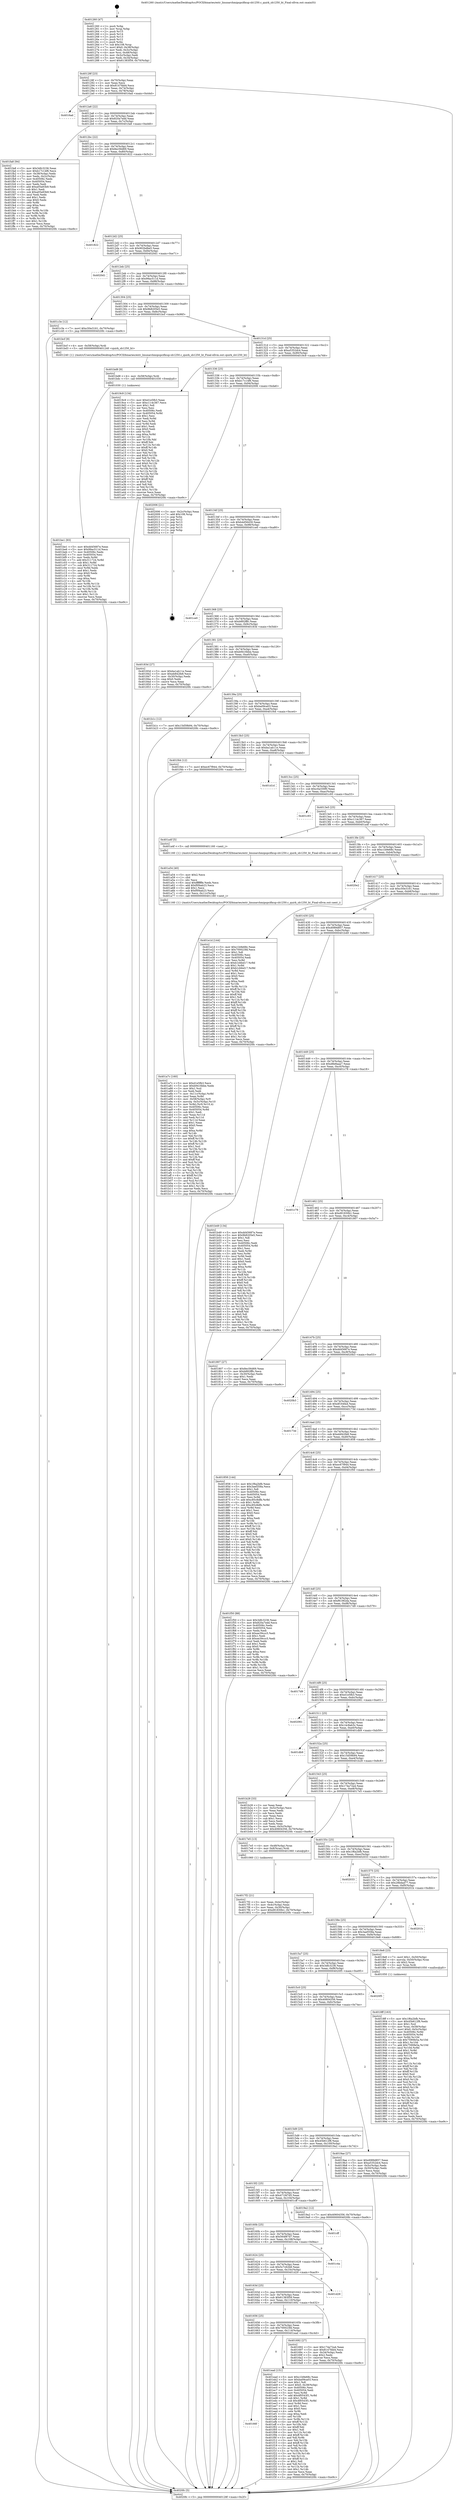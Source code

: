 digraph "0x401260" {
  label = "0x401260 (/mnt/c/Users/mathe/Desktop/tcc/POCII/binaries/extr_linuxarchmipspcifixup-sb1250.c_quirk_sb1250_ht_Final-ollvm.out::main(0))"
  labelloc = "t"
  node[shape=record]

  Entry [label="",width=0.3,height=0.3,shape=circle,fillcolor=black,style=filled]
  "0x40128f" [label="{
     0x40128f [23]\l
     | [instrs]\l
     &nbsp;&nbsp;0x40128f \<+3\>: mov -0x70(%rbp),%eax\l
     &nbsp;&nbsp;0x401292 \<+2\>: mov %eax,%ecx\l
     &nbsp;&nbsp;0x401294 \<+6\>: sub $0x8147fdd4,%ecx\l
     &nbsp;&nbsp;0x40129a \<+3\>: mov %eax,-0x74(%rbp)\l
     &nbsp;&nbsp;0x40129d \<+3\>: mov %ecx,-0x78(%rbp)\l
     &nbsp;&nbsp;0x4012a0 \<+6\>: je 00000000004016ad \<main+0x44d\>\l
  }"]
  "0x4016ad" [label="{
     0x4016ad\l
  }", style=dashed]
  "0x4012a6" [label="{
     0x4012a6 [22]\l
     | [instrs]\l
     &nbsp;&nbsp;0x4012a6 \<+5\>: jmp 00000000004012ab \<main+0x4b\>\l
     &nbsp;&nbsp;0x4012ab \<+3\>: mov -0x74(%rbp),%eax\l
     &nbsp;&nbsp;0x4012ae \<+5\>: sub $0x820a7edd,%eax\l
     &nbsp;&nbsp;0x4012b3 \<+3\>: mov %eax,-0x7c(%rbp)\l
     &nbsp;&nbsp;0x4012b6 \<+6\>: je 0000000000401fa8 \<main+0xd48\>\l
  }"]
  Exit [label="",width=0.3,height=0.3,shape=circle,fillcolor=black,style=filled,peripheries=2]
  "0x401fa8" [label="{
     0x401fa8 [94]\l
     | [instrs]\l
     &nbsp;&nbsp;0x401fa8 \<+5\>: mov $0x3dfc3236,%eax\l
     &nbsp;&nbsp;0x401fad \<+5\>: mov $0xb17c14f6,%ecx\l
     &nbsp;&nbsp;0x401fb2 \<+3\>: mov -0x38(%rbp),%edx\l
     &nbsp;&nbsp;0x401fb5 \<+3\>: mov %edx,-0x2c(%rbp)\l
     &nbsp;&nbsp;0x401fb8 \<+7\>: mov 0x40506c,%edx\l
     &nbsp;&nbsp;0x401fbf \<+7\>: mov 0x405054,%esi\l
     &nbsp;&nbsp;0x401fc6 \<+2\>: mov %edx,%edi\l
     &nbsp;&nbsp;0x401fc8 \<+6\>: add $0xa05a93b9,%edi\l
     &nbsp;&nbsp;0x401fce \<+3\>: sub $0x1,%edi\l
     &nbsp;&nbsp;0x401fd1 \<+6\>: sub $0xa05a93b9,%edi\l
     &nbsp;&nbsp;0x401fd7 \<+3\>: imul %edi,%edx\l
     &nbsp;&nbsp;0x401fda \<+3\>: and $0x1,%edx\l
     &nbsp;&nbsp;0x401fdd \<+3\>: cmp $0x0,%edx\l
     &nbsp;&nbsp;0x401fe0 \<+4\>: sete %r8b\l
     &nbsp;&nbsp;0x401fe4 \<+3\>: cmp $0xa,%esi\l
     &nbsp;&nbsp;0x401fe7 \<+4\>: setl %r9b\l
     &nbsp;&nbsp;0x401feb \<+3\>: mov %r8b,%r10b\l
     &nbsp;&nbsp;0x401fee \<+3\>: and %r9b,%r10b\l
     &nbsp;&nbsp;0x401ff1 \<+3\>: xor %r9b,%r8b\l
     &nbsp;&nbsp;0x401ff4 \<+3\>: or %r8b,%r10b\l
     &nbsp;&nbsp;0x401ff7 \<+4\>: test $0x1,%r10b\l
     &nbsp;&nbsp;0x401ffb \<+3\>: cmovne %ecx,%eax\l
     &nbsp;&nbsp;0x401ffe \<+3\>: mov %eax,-0x70(%rbp)\l
     &nbsp;&nbsp;0x402001 \<+5\>: jmp 00000000004020fc \<main+0xe9c\>\l
  }"]
  "0x4012bc" [label="{
     0x4012bc [22]\l
     | [instrs]\l
     &nbsp;&nbsp;0x4012bc \<+5\>: jmp 00000000004012c1 \<main+0x61\>\l
     &nbsp;&nbsp;0x4012c1 \<+3\>: mov -0x74(%rbp),%eax\l
     &nbsp;&nbsp;0x4012c4 \<+5\>: sub $0x8ec56d69,%eax\l
     &nbsp;&nbsp;0x4012c9 \<+3\>: mov %eax,-0x80(%rbp)\l
     &nbsp;&nbsp;0x4012cc \<+6\>: je 0000000000401822 \<main+0x5c2\>\l
  }"]
  "0x40166f" [label="{
     0x40166f\l
  }", style=dashed]
  "0x401822" [label="{
     0x401822\l
  }", style=dashed]
  "0x4012d2" [label="{
     0x4012d2 [25]\l
     | [instrs]\l
     &nbsp;&nbsp;0x4012d2 \<+5\>: jmp 00000000004012d7 \<main+0x77\>\l
     &nbsp;&nbsp;0x4012d7 \<+3\>: mov -0x74(%rbp),%eax\l
     &nbsp;&nbsp;0x4012da \<+5\>: sub $0x902bdbe5,%eax\l
     &nbsp;&nbsp;0x4012df \<+6\>: mov %eax,-0x84(%rbp)\l
     &nbsp;&nbsp;0x4012e5 \<+6\>: je 00000000004020d1 \<main+0xe71\>\l
  }"]
  "0x401ead" [label="{
     0x401ead [151]\l
     | [instrs]\l
     &nbsp;&nbsp;0x401ead \<+5\>: mov $0xc1b9e68c,%eax\l
     &nbsp;&nbsp;0x401eb2 \<+5\>: mov $0xba09ca03,%ecx\l
     &nbsp;&nbsp;0x401eb7 \<+2\>: mov $0x1,%dl\l
     &nbsp;&nbsp;0x401eb9 \<+7\>: movl $0x0,-0x38(%rbp)\l
     &nbsp;&nbsp;0x401ec0 \<+7\>: mov 0x40506c,%esi\l
     &nbsp;&nbsp;0x401ec7 \<+7\>: mov 0x405054,%edi\l
     &nbsp;&nbsp;0x401ece \<+3\>: mov %esi,%r8d\l
     &nbsp;&nbsp;0x401ed1 \<+7\>: add $0x4f0543f1,%r8d\l
     &nbsp;&nbsp;0x401ed8 \<+4\>: sub $0x1,%r8d\l
     &nbsp;&nbsp;0x401edc \<+7\>: sub $0x4f0543f1,%r8d\l
     &nbsp;&nbsp;0x401ee3 \<+4\>: imul %r8d,%esi\l
     &nbsp;&nbsp;0x401ee7 \<+3\>: and $0x1,%esi\l
     &nbsp;&nbsp;0x401eea \<+3\>: cmp $0x0,%esi\l
     &nbsp;&nbsp;0x401eed \<+4\>: sete %r9b\l
     &nbsp;&nbsp;0x401ef1 \<+3\>: cmp $0xa,%edi\l
     &nbsp;&nbsp;0x401ef4 \<+4\>: setl %r10b\l
     &nbsp;&nbsp;0x401ef8 \<+3\>: mov %r9b,%r11b\l
     &nbsp;&nbsp;0x401efb \<+4\>: xor $0xff,%r11b\l
     &nbsp;&nbsp;0x401eff \<+3\>: mov %r10b,%bl\l
     &nbsp;&nbsp;0x401f02 \<+3\>: xor $0xff,%bl\l
     &nbsp;&nbsp;0x401f05 \<+3\>: xor $0x1,%dl\l
     &nbsp;&nbsp;0x401f08 \<+3\>: mov %r11b,%r14b\l
     &nbsp;&nbsp;0x401f0b \<+4\>: and $0xff,%r14b\l
     &nbsp;&nbsp;0x401f0f \<+3\>: and %dl,%r9b\l
     &nbsp;&nbsp;0x401f12 \<+3\>: mov %bl,%r15b\l
     &nbsp;&nbsp;0x401f15 \<+4\>: and $0xff,%r15b\l
     &nbsp;&nbsp;0x401f19 \<+3\>: and %dl,%r10b\l
     &nbsp;&nbsp;0x401f1c \<+3\>: or %r9b,%r14b\l
     &nbsp;&nbsp;0x401f1f \<+3\>: or %r10b,%r15b\l
     &nbsp;&nbsp;0x401f22 \<+3\>: xor %r15b,%r14b\l
     &nbsp;&nbsp;0x401f25 \<+3\>: or %bl,%r11b\l
     &nbsp;&nbsp;0x401f28 \<+4\>: xor $0xff,%r11b\l
     &nbsp;&nbsp;0x401f2c \<+3\>: or $0x1,%dl\l
     &nbsp;&nbsp;0x401f2f \<+3\>: and %dl,%r11b\l
     &nbsp;&nbsp;0x401f32 \<+3\>: or %r11b,%r14b\l
     &nbsp;&nbsp;0x401f35 \<+4\>: test $0x1,%r14b\l
     &nbsp;&nbsp;0x401f39 \<+3\>: cmovne %ecx,%eax\l
     &nbsp;&nbsp;0x401f3c \<+3\>: mov %eax,-0x70(%rbp)\l
     &nbsp;&nbsp;0x401f3f \<+5\>: jmp 00000000004020fc \<main+0xe9c\>\l
  }"]
  "0x4020d1" [label="{
     0x4020d1\l
  }", style=dashed]
  "0x4012eb" [label="{
     0x4012eb [25]\l
     | [instrs]\l
     &nbsp;&nbsp;0x4012eb \<+5\>: jmp 00000000004012f0 \<main+0x90\>\l
     &nbsp;&nbsp;0x4012f0 \<+3\>: mov -0x74(%rbp),%eax\l
     &nbsp;&nbsp;0x4012f3 \<+5\>: sub $0x99ac511d,%eax\l
     &nbsp;&nbsp;0x4012f8 \<+6\>: mov %eax,-0x88(%rbp)\l
     &nbsp;&nbsp;0x4012fe \<+6\>: je 0000000000401c3e \<main+0x9de\>\l
  }"]
  "0x401be1" [label="{
     0x401be1 [93]\l
     | [instrs]\l
     &nbsp;&nbsp;0x401be1 \<+5\>: mov $0xdd45687e,%eax\l
     &nbsp;&nbsp;0x401be6 \<+5\>: mov $0x99ac511d,%ecx\l
     &nbsp;&nbsp;0x401beb \<+7\>: mov 0x40506c,%edx\l
     &nbsp;&nbsp;0x401bf2 \<+7\>: mov 0x405054,%esi\l
     &nbsp;&nbsp;0x401bf9 \<+3\>: mov %edx,%r8d\l
     &nbsp;&nbsp;0x401bfc \<+7\>: add $0x311724,%r8d\l
     &nbsp;&nbsp;0x401c03 \<+4\>: sub $0x1,%r8d\l
     &nbsp;&nbsp;0x401c07 \<+7\>: sub $0x311724,%r8d\l
     &nbsp;&nbsp;0x401c0e \<+4\>: imul %r8d,%edx\l
     &nbsp;&nbsp;0x401c12 \<+3\>: and $0x1,%edx\l
     &nbsp;&nbsp;0x401c15 \<+3\>: cmp $0x0,%edx\l
     &nbsp;&nbsp;0x401c18 \<+4\>: sete %r9b\l
     &nbsp;&nbsp;0x401c1c \<+3\>: cmp $0xa,%esi\l
     &nbsp;&nbsp;0x401c1f \<+4\>: setl %r10b\l
     &nbsp;&nbsp;0x401c23 \<+3\>: mov %r9b,%r11b\l
     &nbsp;&nbsp;0x401c26 \<+3\>: and %r10b,%r11b\l
     &nbsp;&nbsp;0x401c29 \<+3\>: xor %r10b,%r9b\l
     &nbsp;&nbsp;0x401c2c \<+3\>: or %r9b,%r11b\l
     &nbsp;&nbsp;0x401c2f \<+4\>: test $0x1,%r11b\l
     &nbsp;&nbsp;0x401c33 \<+3\>: cmovne %ecx,%eax\l
     &nbsp;&nbsp;0x401c36 \<+3\>: mov %eax,-0x70(%rbp)\l
     &nbsp;&nbsp;0x401c39 \<+5\>: jmp 00000000004020fc \<main+0xe9c\>\l
  }"]
  "0x401c3e" [label="{
     0x401c3e [12]\l
     | [instrs]\l
     &nbsp;&nbsp;0x401c3e \<+7\>: movl $0xc50e3161,-0x70(%rbp)\l
     &nbsp;&nbsp;0x401c45 \<+5\>: jmp 00000000004020fc \<main+0xe9c\>\l
  }"]
  "0x401304" [label="{
     0x401304 [25]\l
     | [instrs]\l
     &nbsp;&nbsp;0x401304 \<+5\>: jmp 0000000000401309 \<main+0xa9\>\l
     &nbsp;&nbsp;0x401309 \<+3\>: mov -0x74(%rbp),%eax\l
     &nbsp;&nbsp;0x40130c \<+5\>: sub $0x9b8205e5,%eax\l
     &nbsp;&nbsp;0x401311 \<+6\>: mov %eax,-0x8c(%rbp)\l
     &nbsp;&nbsp;0x401317 \<+6\>: je 0000000000401bcf \<main+0x96f\>\l
  }"]
  "0x401bd8" [label="{
     0x401bd8 [9]\l
     | [instrs]\l
     &nbsp;&nbsp;0x401bd8 \<+4\>: mov -0x58(%rbp),%rdi\l
     &nbsp;&nbsp;0x401bdc \<+5\>: call 0000000000401030 \<free@plt\>\l
     | [calls]\l
     &nbsp;&nbsp;0x401030 \{1\} (unknown)\l
  }"]
  "0x401bcf" [label="{
     0x401bcf [9]\l
     | [instrs]\l
     &nbsp;&nbsp;0x401bcf \<+4\>: mov -0x58(%rbp),%rdi\l
     &nbsp;&nbsp;0x401bd3 \<+5\>: call 0000000000401240 \<quirk_sb1250_ht\>\l
     | [calls]\l
     &nbsp;&nbsp;0x401240 \{1\} (/mnt/c/Users/mathe/Desktop/tcc/POCII/binaries/extr_linuxarchmipspcifixup-sb1250.c_quirk_sb1250_ht_Final-ollvm.out::quirk_sb1250_ht)\l
  }"]
  "0x40131d" [label="{
     0x40131d [25]\l
     | [instrs]\l
     &nbsp;&nbsp;0x40131d \<+5\>: jmp 0000000000401322 \<main+0xc2\>\l
     &nbsp;&nbsp;0x401322 \<+3\>: mov -0x74(%rbp),%eax\l
     &nbsp;&nbsp;0x401325 \<+5\>: sub $0xa5352dc4,%eax\l
     &nbsp;&nbsp;0x40132a \<+6\>: mov %eax,-0x90(%rbp)\l
     &nbsp;&nbsp;0x401330 \<+6\>: je 00000000004019c9 \<main+0x769\>\l
  }"]
  "0x401a7c" [label="{
     0x401a7c [160]\l
     | [instrs]\l
     &nbsp;&nbsp;0x401a7c \<+5\>: mov $0xd1e5fb3,%ecx\l
     &nbsp;&nbsp;0x401a81 \<+5\>: mov $0xb9416bbe,%edx\l
     &nbsp;&nbsp;0x401a86 \<+3\>: mov $0x1,%sil\l
     &nbsp;&nbsp;0x401a89 \<+2\>: xor %edi,%edi\l
     &nbsp;&nbsp;0x401a8b \<+7\>: mov -0x11c(%rbp),%r8d\l
     &nbsp;&nbsp;0x401a92 \<+4\>: imul %eax,%r8d\l
     &nbsp;&nbsp;0x401a96 \<+4\>: mov -0x58(%rbp),%r9\l
     &nbsp;&nbsp;0x401a9a \<+4\>: movslq -0x5c(%rbp),%r10\l
     &nbsp;&nbsp;0x401a9e \<+4\>: mov %r8d,(%r9,%r10,4)\l
     &nbsp;&nbsp;0x401aa2 \<+7\>: mov 0x40506c,%eax\l
     &nbsp;&nbsp;0x401aa9 \<+8\>: mov 0x405054,%r8d\l
     &nbsp;&nbsp;0x401ab1 \<+3\>: sub $0x1,%edi\l
     &nbsp;&nbsp;0x401ab4 \<+3\>: mov %eax,%r11d\l
     &nbsp;&nbsp;0x401ab7 \<+3\>: add %edi,%r11d\l
     &nbsp;&nbsp;0x401aba \<+4\>: imul %r11d,%eax\l
     &nbsp;&nbsp;0x401abe \<+3\>: and $0x1,%eax\l
     &nbsp;&nbsp;0x401ac1 \<+3\>: cmp $0x0,%eax\l
     &nbsp;&nbsp;0x401ac4 \<+3\>: sete %bl\l
     &nbsp;&nbsp;0x401ac7 \<+4\>: cmp $0xa,%r8d\l
     &nbsp;&nbsp;0x401acb \<+4\>: setl %r14b\l
     &nbsp;&nbsp;0x401acf \<+3\>: mov %bl,%r15b\l
     &nbsp;&nbsp;0x401ad2 \<+4\>: xor $0xff,%r15b\l
     &nbsp;&nbsp;0x401ad6 \<+3\>: mov %r14b,%r12b\l
     &nbsp;&nbsp;0x401ad9 \<+4\>: xor $0xff,%r12b\l
     &nbsp;&nbsp;0x401add \<+4\>: xor $0x1,%sil\l
     &nbsp;&nbsp;0x401ae1 \<+3\>: mov %r15b,%r13b\l
     &nbsp;&nbsp;0x401ae4 \<+4\>: and $0xff,%r13b\l
     &nbsp;&nbsp;0x401ae8 \<+3\>: and %sil,%bl\l
     &nbsp;&nbsp;0x401aeb \<+3\>: mov %r12b,%al\l
     &nbsp;&nbsp;0x401aee \<+2\>: and $0xff,%al\l
     &nbsp;&nbsp;0x401af0 \<+3\>: and %sil,%r14b\l
     &nbsp;&nbsp;0x401af3 \<+3\>: or %bl,%r13b\l
     &nbsp;&nbsp;0x401af6 \<+3\>: or %r14b,%al\l
     &nbsp;&nbsp;0x401af9 \<+3\>: xor %al,%r13b\l
     &nbsp;&nbsp;0x401afc \<+3\>: or %r12b,%r15b\l
     &nbsp;&nbsp;0x401aff \<+4\>: xor $0xff,%r15b\l
     &nbsp;&nbsp;0x401b03 \<+4\>: or $0x1,%sil\l
     &nbsp;&nbsp;0x401b07 \<+3\>: and %sil,%r15b\l
     &nbsp;&nbsp;0x401b0a \<+3\>: or %r15b,%r13b\l
     &nbsp;&nbsp;0x401b0d \<+4\>: test $0x1,%r13b\l
     &nbsp;&nbsp;0x401b11 \<+3\>: cmovne %edx,%ecx\l
     &nbsp;&nbsp;0x401b14 \<+3\>: mov %ecx,-0x70(%rbp)\l
     &nbsp;&nbsp;0x401b17 \<+5\>: jmp 00000000004020fc \<main+0xe9c\>\l
  }"]
  "0x4019c9" [label="{
     0x4019c9 [134]\l
     | [instrs]\l
     &nbsp;&nbsp;0x4019c9 \<+5\>: mov $0xd1e5fb3,%eax\l
     &nbsp;&nbsp;0x4019ce \<+5\>: mov $0xc114c367,%ecx\l
     &nbsp;&nbsp;0x4019d3 \<+2\>: mov $0x1,%dl\l
     &nbsp;&nbsp;0x4019d5 \<+2\>: xor %esi,%esi\l
     &nbsp;&nbsp;0x4019d7 \<+7\>: mov 0x40506c,%edi\l
     &nbsp;&nbsp;0x4019de \<+8\>: mov 0x405054,%r8d\l
     &nbsp;&nbsp;0x4019e6 \<+3\>: sub $0x1,%esi\l
     &nbsp;&nbsp;0x4019e9 \<+3\>: mov %edi,%r9d\l
     &nbsp;&nbsp;0x4019ec \<+3\>: add %esi,%r9d\l
     &nbsp;&nbsp;0x4019ef \<+4\>: imul %r9d,%edi\l
     &nbsp;&nbsp;0x4019f3 \<+3\>: and $0x1,%edi\l
     &nbsp;&nbsp;0x4019f6 \<+3\>: cmp $0x0,%edi\l
     &nbsp;&nbsp;0x4019f9 \<+4\>: sete %r10b\l
     &nbsp;&nbsp;0x4019fd \<+4\>: cmp $0xa,%r8d\l
     &nbsp;&nbsp;0x401a01 \<+4\>: setl %r11b\l
     &nbsp;&nbsp;0x401a05 \<+3\>: mov %r10b,%bl\l
     &nbsp;&nbsp;0x401a08 \<+3\>: xor $0xff,%bl\l
     &nbsp;&nbsp;0x401a0b \<+3\>: mov %r11b,%r14b\l
     &nbsp;&nbsp;0x401a0e \<+4\>: xor $0xff,%r14b\l
     &nbsp;&nbsp;0x401a12 \<+3\>: xor $0x0,%dl\l
     &nbsp;&nbsp;0x401a15 \<+3\>: mov %bl,%r15b\l
     &nbsp;&nbsp;0x401a18 \<+4\>: and $0x0,%r15b\l
     &nbsp;&nbsp;0x401a1c \<+3\>: and %dl,%r10b\l
     &nbsp;&nbsp;0x401a1f \<+3\>: mov %r14b,%r12b\l
     &nbsp;&nbsp;0x401a22 \<+4\>: and $0x0,%r12b\l
     &nbsp;&nbsp;0x401a26 \<+3\>: and %dl,%r11b\l
     &nbsp;&nbsp;0x401a29 \<+3\>: or %r10b,%r15b\l
     &nbsp;&nbsp;0x401a2c \<+3\>: or %r11b,%r12b\l
     &nbsp;&nbsp;0x401a2f \<+3\>: xor %r12b,%r15b\l
     &nbsp;&nbsp;0x401a32 \<+3\>: or %r14b,%bl\l
     &nbsp;&nbsp;0x401a35 \<+3\>: xor $0xff,%bl\l
     &nbsp;&nbsp;0x401a38 \<+3\>: or $0x0,%dl\l
     &nbsp;&nbsp;0x401a3b \<+2\>: and %dl,%bl\l
     &nbsp;&nbsp;0x401a3d \<+3\>: or %bl,%r15b\l
     &nbsp;&nbsp;0x401a40 \<+4\>: test $0x1,%r15b\l
     &nbsp;&nbsp;0x401a44 \<+3\>: cmovne %ecx,%eax\l
     &nbsp;&nbsp;0x401a47 \<+3\>: mov %eax,-0x70(%rbp)\l
     &nbsp;&nbsp;0x401a4a \<+5\>: jmp 00000000004020fc \<main+0xe9c\>\l
  }"]
  "0x401336" [label="{
     0x401336 [25]\l
     | [instrs]\l
     &nbsp;&nbsp;0x401336 \<+5\>: jmp 000000000040133b \<main+0xdb\>\l
     &nbsp;&nbsp;0x40133b \<+3\>: mov -0x74(%rbp),%eax\l
     &nbsp;&nbsp;0x40133e \<+5\>: sub $0xb17c14f6,%eax\l
     &nbsp;&nbsp;0x401343 \<+6\>: mov %eax,-0x94(%rbp)\l
     &nbsp;&nbsp;0x401349 \<+6\>: je 0000000000402006 \<main+0xda6\>\l
  }"]
  "0x401a54" [label="{
     0x401a54 [40]\l
     | [instrs]\l
     &nbsp;&nbsp;0x401a54 \<+5\>: mov $0x2,%ecx\l
     &nbsp;&nbsp;0x401a59 \<+1\>: cltd\l
     &nbsp;&nbsp;0x401a5a \<+2\>: idiv %ecx\l
     &nbsp;&nbsp;0x401a5c \<+6\>: imul $0xfffffffe,%edx,%ecx\l
     &nbsp;&nbsp;0x401a62 \<+6\>: add $0xf0f4ab23,%ecx\l
     &nbsp;&nbsp;0x401a68 \<+3\>: add $0x1,%ecx\l
     &nbsp;&nbsp;0x401a6b \<+6\>: sub $0xf0f4ab23,%ecx\l
     &nbsp;&nbsp;0x401a71 \<+6\>: mov %ecx,-0x11c(%rbp)\l
     &nbsp;&nbsp;0x401a77 \<+5\>: call 0000000000401160 \<next_i\>\l
     | [calls]\l
     &nbsp;&nbsp;0x401160 \{1\} (/mnt/c/Users/mathe/Desktop/tcc/POCII/binaries/extr_linuxarchmipspcifixup-sb1250.c_quirk_sb1250_ht_Final-ollvm.out::next_i)\l
  }"]
  "0x402006" [label="{
     0x402006 [21]\l
     | [instrs]\l
     &nbsp;&nbsp;0x402006 \<+3\>: mov -0x2c(%rbp),%eax\l
     &nbsp;&nbsp;0x402009 \<+7\>: add $0x108,%rsp\l
     &nbsp;&nbsp;0x402010 \<+1\>: pop %rbx\l
     &nbsp;&nbsp;0x402011 \<+2\>: pop %r12\l
     &nbsp;&nbsp;0x402013 \<+2\>: pop %r13\l
     &nbsp;&nbsp;0x402015 \<+2\>: pop %r14\l
     &nbsp;&nbsp;0x402017 \<+2\>: pop %r15\l
     &nbsp;&nbsp;0x402019 \<+1\>: pop %rbp\l
     &nbsp;&nbsp;0x40201a \<+1\>: ret\l
  }"]
  "0x40134f" [label="{
     0x40134f [25]\l
     | [instrs]\l
     &nbsp;&nbsp;0x40134f \<+5\>: jmp 0000000000401354 \<main+0xf4\>\l
     &nbsp;&nbsp;0x401354 \<+3\>: mov -0x74(%rbp),%eax\l
     &nbsp;&nbsp;0x401357 \<+5\>: sub $0xb4d56430,%eax\l
     &nbsp;&nbsp;0x40135c \<+6\>: mov %eax,-0x98(%rbp)\l
     &nbsp;&nbsp;0x401362 \<+6\>: je 0000000000401ce0 \<main+0xa80\>\l
  }"]
  "0x4018ff" [label="{
     0x4018ff [163]\l
     | [instrs]\l
     &nbsp;&nbsp;0x4018ff \<+5\>: mov $0x1f6a2bfb,%ecx\l
     &nbsp;&nbsp;0x401904 \<+5\>: mov $0x45b612f8,%edx\l
     &nbsp;&nbsp;0x401909 \<+3\>: mov $0x1,%sil\l
     &nbsp;&nbsp;0x40190c \<+4\>: mov %rax,-0x58(%rbp)\l
     &nbsp;&nbsp;0x401910 \<+7\>: movl $0x0,-0x5c(%rbp)\l
     &nbsp;&nbsp;0x401917 \<+8\>: mov 0x40506c,%r8d\l
     &nbsp;&nbsp;0x40191f \<+8\>: mov 0x405054,%r9d\l
     &nbsp;&nbsp;0x401927 \<+3\>: mov %r8d,%r10d\l
     &nbsp;&nbsp;0x40192a \<+7\>: sub $0x7590fe5a,%r10d\l
     &nbsp;&nbsp;0x401931 \<+4\>: sub $0x1,%r10d\l
     &nbsp;&nbsp;0x401935 \<+7\>: add $0x7590fe5a,%r10d\l
     &nbsp;&nbsp;0x40193c \<+4\>: imul %r10d,%r8d\l
     &nbsp;&nbsp;0x401940 \<+4\>: and $0x1,%r8d\l
     &nbsp;&nbsp;0x401944 \<+4\>: cmp $0x0,%r8d\l
     &nbsp;&nbsp;0x401948 \<+4\>: sete %r11b\l
     &nbsp;&nbsp;0x40194c \<+4\>: cmp $0xa,%r9d\l
     &nbsp;&nbsp;0x401950 \<+3\>: setl %bl\l
     &nbsp;&nbsp;0x401953 \<+3\>: mov %r11b,%r14b\l
     &nbsp;&nbsp;0x401956 \<+4\>: xor $0xff,%r14b\l
     &nbsp;&nbsp;0x40195a \<+3\>: mov %bl,%r15b\l
     &nbsp;&nbsp;0x40195d \<+4\>: xor $0xff,%r15b\l
     &nbsp;&nbsp;0x401961 \<+4\>: xor $0x0,%sil\l
     &nbsp;&nbsp;0x401965 \<+3\>: mov %r14b,%r12b\l
     &nbsp;&nbsp;0x401968 \<+4\>: and $0x0,%r12b\l
     &nbsp;&nbsp;0x40196c \<+3\>: and %sil,%r11b\l
     &nbsp;&nbsp;0x40196f \<+3\>: mov %r15b,%r13b\l
     &nbsp;&nbsp;0x401972 \<+4\>: and $0x0,%r13b\l
     &nbsp;&nbsp;0x401976 \<+3\>: and %sil,%bl\l
     &nbsp;&nbsp;0x401979 \<+3\>: or %r11b,%r12b\l
     &nbsp;&nbsp;0x40197c \<+3\>: or %bl,%r13b\l
     &nbsp;&nbsp;0x40197f \<+3\>: xor %r13b,%r12b\l
     &nbsp;&nbsp;0x401982 \<+3\>: or %r15b,%r14b\l
     &nbsp;&nbsp;0x401985 \<+4\>: xor $0xff,%r14b\l
     &nbsp;&nbsp;0x401989 \<+4\>: or $0x0,%sil\l
     &nbsp;&nbsp;0x40198d \<+3\>: and %sil,%r14b\l
     &nbsp;&nbsp;0x401990 \<+3\>: or %r14b,%r12b\l
     &nbsp;&nbsp;0x401993 \<+4\>: test $0x1,%r12b\l
     &nbsp;&nbsp;0x401997 \<+3\>: cmovne %edx,%ecx\l
     &nbsp;&nbsp;0x40199a \<+3\>: mov %ecx,-0x70(%rbp)\l
     &nbsp;&nbsp;0x40199d \<+5\>: jmp 00000000004020fc \<main+0xe9c\>\l
  }"]
  "0x401ce0" [label="{
     0x401ce0\l
  }", style=dashed]
  "0x401368" [label="{
     0x401368 [25]\l
     | [instrs]\l
     &nbsp;&nbsp;0x401368 \<+5\>: jmp 000000000040136d \<main+0x10d\>\l
     &nbsp;&nbsp;0x40136d \<+3\>: mov -0x74(%rbp),%eax\l
     &nbsp;&nbsp;0x401370 \<+5\>: sub $0xb892fffc,%eax\l
     &nbsp;&nbsp;0x401375 \<+6\>: mov %eax,-0x9c(%rbp)\l
     &nbsp;&nbsp;0x40137b \<+6\>: je 000000000040183d \<main+0x5dd\>\l
  }"]
  "0x4017f2" [label="{
     0x4017f2 [21]\l
     | [instrs]\l
     &nbsp;&nbsp;0x4017f2 \<+3\>: mov %eax,-0x4c(%rbp)\l
     &nbsp;&nbsp;0x4017f5 \<+3\>: mov -0x4c(%rbp),%eax\l
     &nbsp;&nbsp;0x4017f8 \<+3\>: mov %eax,-0x30(%rbp)\l
     &nbsp;&nbsp;0x4017fb \<+7\>: movl $0xd91830b1,-0x70(%rbp)\l
     &nbsp;&nbsp;0x401802 \<+5\>: jmp 00000000004020fc \<main+0xe9c\>\l
  }"]
  "0x40183d" [label="{
     0x40183d [27]\l
     | [instrs]\l
     &nbsp;&nbsp;0x40183d \<+5\>: mov $0xba1ab11e,%eax\l
     &nbsp;&nbsp;0x401842 \<+5\>: mov $0xeb842fe8,%ecx\l
     &nbsp;&nbsp;0x401847 \<+3\>: mov -0x30(%rbp),%edx\l
     &nbsp;&nbsp;0x40184a \<+3\>: cmp $0x0,%edx\l
     &nbsp;&nbsp;0x40184d \<+3\>: cmove %ecx,%eax\l
     &nbsp;&nbsp;0x401850 \<+3\>: mov %eax,-0x70(%rbp)\l
     &nbsp;&nbsp;0x401853 \<+5\>: jmp 00000000004020fc \<main+0xe9c\>\l
  }"]
  "0x401381" [label="{
     0x401381 [25]\l
     | [instrs]\l
     &nbsp;&nbsp;0x401381 \<+5\>: jmp 0000000000401386 \<main+0x126\>\l
     &nbsp;&nbsp;0x401386 \<+3\>: mov -0x74(%rbp),%eax\l
     &nbsp;&nbsp;0x401389 \<+5\>: sub $0xb9416bbe,%eax\l
     &nbsp;&nbsp;0x40138e \<+6\>: mov %eax,-0xa0(%rbp)\l
     &nbsp;&nbsp;0x401394 \<+6\>: je 0000000000401b1c \<main+0x8bc\>\l
  }"]
  "0x401260" [label="{
     0x401260 [47]\l
     | [instrs]\l
     &nbsp;&nbsp;0x401260 \<+1\>: push %rbp\l
     &nbsp;&nbsp;0x401261 \<+3\>: mov %rsp,%rbp\l
     &nbsp;&nbsp;0x401264 \<+2\>: push %r15\l
     &nbsp;&nbsp;0x401266 \<+2\>: push %r14\l
     &nbsp;&nbsp;0x401268 \<+2\>: push %r13\l
     &nbsp;&nbsp;0x40126a \<+2\>: push %r12\l
     &nbsp;&nbsp;0x40126c \<+1\>: push %rbx\l
     &nbsp;&nbsp;0x40126d \<+7\>: sub $0x108,%rsp\l
     &nbsp;&nbsp;0x401274 \<+7\>: movl $0x0,-0x38(%rbp)\l
     &nbsp;&nbsp;0x40127b \<+3\>: mov %edi,-0x3c(%rbp)\l
     &nbsp;&nbsp;0x40127e \<+4\>: mov %rsi,-0x48(%rbp)\l
     &nbsp;&nbsp;0x401282 \<+3\>: mov -0x3c(%rbp),%edi\l
     &nbsp;&nbsp;0x401285 \<+3\>: mov %edi,-0x34(%rbp)\l
     &nbsp;&nbsp;0x401288 \<+7\>: movl $0x61383f59,-0x70(%rbp)\l
  }"]
  "0x401b1c" [label="{
     0x401b1c [12]\l
     | [instrs]\l
     &nbsp;&nbsp;0x401b1c \<+7\>: movl $0x15d59b94,-0x70(%rbp)\l
     &nbsp;&nbsp;0x401b23 \<+5\>: jmp 00000000004020fc \<main+0xe9c\>\l
  }"]
  "0x40139a" [label="{
     0x40139a [25]\l
     | [instrs]\l
     &nbsp;&nbsp;0x40139a \<+5\>: jmp 000000000040139f \<main+0x13f\>\l
     &nbsp;&nbsp;0x40139f \<+3\>: mov -0x74(%rbp),%eax\l
     &nbsp;&nbsp;0x4013a2 \<+5\>: sub $0xba09ca03,%eax\l
     &nbsp;&nbsp;0x4013a7 \<+6\>: mov %eax,-0xa4(%rbp)\l
     &nbsp;&nbsp;0x4013ad \<+6\>: je 0000000000401f44 \<main+0xce4\>\l
  }"]
  "0x4020fc" [label="{
     0x4020fc [5]\l
     | [instrs]\l
     &nbsp;&nbsp;0x4020fc \<+5\>: jmp 000000000040128f \<main+0x2f\>\l
  }"]
  "0x401f44" [label="{
     0x401f44 [12]\l
     | [instrs]\l
     &nbsp;&nbsp;0x401f44 \<+7\>: movl $0xec67f944,-0x70(%rbp)\l
     &nbsp;&nbsp;0x401f4b \<+5\>: jmp 00000000004020fc \<main+0xe9c\>\l
  }"]
  "0x4013b3" [label="{
     0x4013b3 [25]\l
     | [instrs]\l
     &nbsp;&nbsp;0x4013b3 \<+5\>: jmp 00000000004013b8 \<main+0x158\>\l
     &nbsp;&nbsp;0x4013b8 \<+3\>: mov -0x74(%rbp),%eax\l
     &nbsp;&nbsp;0x4013bb \<+5\>: sub $0xba1ab11e,%eax\l
     &nbsp;&nbsp;0x4013c0 \<+6\>: mov %eax,-0xa8(%rbp)\l
     &nbsp;&nbsp;0x4013c6 \<+6\>: je 0000000000401d1d \<main+0xabd\>\l
  }"]
  "0x401656" [label="{
     0x401656 [25]\l
     | [instrs]\l
     &nbsp;&nbsp;0x401656 \<+5\>: jmp 000000000040165b \<main+0x3fb\>\l
     &nbsp;&nbsp;0x40165b \<+3\>: mov -0x74(%rbp),%eax\l
     &nbsp;&nbsp;0x40165e \<+5\>: sub $0x700023fd,%eax\l
     &nbsp;&nbsp;0x401663 \<+6\>: mov %eax,-0x114(%rbp)\l
     &nbsp;&nbsp;0x401669 \<+6\>: je 0000000000401ead \<main+0xc4d\>\l
  }"]
  "0x401d1d" [label="{
     0x401d1d\l
  }", style=dashed]
  "0x4013cc" [label="{
     0x4013cc [25]\l
     | [instrs]\l
     &nbsp;&nbsp;0x4013cc \<+5\>: jmp 00000000004013d1 \<main+0x171\>\l
     &nbsp;&nbsp;0x4013d1 \<+3\>: mov -0x74(%rbp),%eax\l
     &nbsp;&nbsp;0x4013d4 \<+5\>: sub $0xc0a330f0,%eax\l
     &nbsp;&nbsp;0x4013d9 \<+6\>: mov %eax,-0xac(%rbp)\l
     &nbsp;&nbsp;0x4013df \<+6\>: je 0000000000401c93 \<main+0xa33\>\l
  }"]
  "0x401692" [label="{
     0x401692 [27]\l
     | [instrs]\l
     &nbsp;&nbsp;0x401692 \<+5\>: mov $0x174a72a4,%eax\l
     &nbsp;&nbsp;0x401697 \<+5\>: mov $0x8147fdd4,%ecx\l
     &nbsp;&nbsp;0x40169c \<+3\>: mov -0x34(%rbp),%edx\l
     &nbsp;&nbsp;0x40169f \<+3\>: cmp $0x2,%edx\l
     &nbsp;&nbsp;0x4016a2 \<+3\>: cmovne %ecx,%eax\l
     &nbsp;&nbsp;0x4016a5 \<+3\>: mov %eax,-0x70(%rbp)\l
     &nbsp;&nbsp;0x4016a8 \<+5\>: jmp 00000000004020fc \<main+0xe9c\>\l
  }"]
  "0x401c93" [label="{
     0x401c93\l
  }", style=dashed]
  "0x4013e5" [label="{
     0x4013e5 [25]\l
     | [instrs]\l
     &nbsp;&nbsp;0x4013e5 \<+5\>: jmp 00000000004013ea \<main+0x18a\>\l
     &nbsp;&nbsp;0x4013ea \<+3\>: mov -0x74(%rbp),%eax\l
     &nbsp;&nbsp;0x4013ed \<+5\>: sub $0xc114c367,%eax\l
     &nbsp;&nbsp;0x4013f2 \<+6\>: mov %eax,-0xb0(%rbp)\l
     &nbsp;&nbsp;0x4013f8 \<+6\>: je 0000000000401a4f \<main+0x7ef\>\l
  }"]
  "0x40163d" [label="{
     0x40163d [25]\l
     | [instrs]\l
     &nbsp;&nbsp;0x40163d \<+5\>: jmp 0000000000401642 \<main+0x3e2\>\l
     &nbsp;&nbsp;0x401642 \<+3\>: mov -0x74(%rbp),%eax\l
     &nbsp;&nbsp;0x401645 \<+5\>: sub $0x61383f59,%eax\l
     &nbsp;&nbsp;0x40164a \<+6\>: mov %eax,-0x110(%rbp)\l
     &nbsp;&nbsp;0x401650 \<+6\>: je 0000000000401692 \<main+0x432\>\l
  }"]
  "0x401a4f" [label="{
     0x401a4f [5]\l
     | [instrs]\l
     &nbsp;&nbsp;0x401a4f \<+5\>: call 0000000000401160 \<next_i\>\l
     | [calls]\l
     &nbsp;&nbsp;0x401160 \{1\} (/mnt/c/Users/mathe/Desktop/tcc/POCII/binaries/extr_linuxarchmipspcifixup-sb1250.c_quirk_sb1250_ht_Final-ollvm.out::next_i)\l
  }"]
  "0x4013fe" [label="{
     0x4013fe [25]\l
     | [instrs]\l
     &nbsp;&nbsp;0x4013fe \<+5\>: jmp 0000000000401403 \<main+0x1a3\>\l
     &nbsp;&nbsp;0x401403 \<+3\>: mov -0x74(%rbp),%eax\l
     &nbsp;&nbsp;0x401406 \<+5\>: sub $0xc1b9e68c,%eax\l
     &nbsp;&nbsp;0x40140b \<+6\>: mov %eax,-0xb4(%rbp)\l
     &nbsp;&nbsp;0x401411 \<+6\>: je 00000000004020e2 \<main+0xe82\>\l
  }"]
  "0x401d29" [label="{
     0x401d29\l
  }", style=dashed]
  "0x4020e2" [label="{
     0x4020e2\l
  }", style=dashed]
  "0x401417" [label="{
     0x401417 [25]\l
     | [instrs]\l
     &nbsp;&nbsp;0x401417 \<+5\>: jmp 000000000040141c \<main+0x1bc\>\l
     &nbsp;&nbsp;0x40141c \<+3\>: mov -0x74(%rbp),%eax\l
     &nbsp;&nbsp;0x40141f \<+5\>: sub $0xc50e3161,%eax\l
     &nbsp;&nbsp;0x401424 \<+6\>: mov %eax,-0xb8(%rbp)\l
     &nbsp;&nbsp;0x40142a \<+6\>: je 0000000000401e1d \<main+0xbbd\>\l
  }"]
  "0x401624" [label="{
     0x401624 [25]\l
     | [instrs]\l
     &nbsp;&nbsp;0x401624 \<+5\>: jmp 0000000000401629 \<main+0x3c9\>\l
     &nbsp;&nbsp;0x401629 \<+3\>: mov -0x74(%rbp),%eax\l
     &nbsp;&nbsp;0x40162c \<+5\>: sub $0x5c7c62b8,%eax\l
     &nbsp;&nbsp;0x401631 \<+6\>: mov %eax,-0x10c(%rbp)\l
     &nbsp;&nbsp;0x401637 \<+6\>: je 0000000000401d29 \<main+0xac9\>\l
  }"]
  "0x401e1d" [label="{
     0x401e1d [144]\l
     | [instrs]\l
     &nbsp;&nbsp;0x401e1d \<+5\>: mov $0xc1b9e68c,%eax\l
     &nbsp;&nbsp;0x401e22 \<+5\>: mov $0x700023fd,%ecx\l
     &nbsp;&nbsp;0x401e27 \<+2\>: mov $0x1,%dl\l
     &nbsp;&nbsp;0x401e29 \<+7\>: mov 0x40506c,%esi\l
     &nbsp;&nbsp;0x401e30 \<+7\>: mov 0x405054,%edi\l
     &nbsp;&nbsp;0x401e37 \<+3\>: mov %esi,%r8d\l
     &nbsp;&nbsp;0x401e3a \<+7\>: sub $0xb1d4bd17,%r8d\l
     &nbsp;&nbsp;0x401e41 \<+4\>: sub $0x1,%r8d\l
     &nbsp;&nbsp;0x401e45 \<+7\>: add $0xb1d4bd17,%r8d\l
     &nbsp;&nbsp;0x401e4c \<+4\>: imul %r8d,%esi\l
     &nbsp;&nbsp;0x401e50 \<+3\>: and $0x1,%esi\l
     &nbsp;&nbsp;0x401e53 \<+3\>: cmp $0x0,%esi\l
     &nbsp;&nbsp;0x401e56 \<+4\>: sete %r9b\l
     &nbsp;&nbsp;0x401e5a \<+3\>: cmp $0xa,%edi\l
     &nbsp;&nbsp;0x401e5d \<+4\>: setl %r10b\l
     &nbsp;&nbsp;0x401e61 \<+3\>: mov %r9b,%r11b\l
     &nbsp;&nbsp;0x401e64 \<+4\>: xor $0xff,%r11b\l
     &nbsp;&nbsp;0x401e68 \<+3\>: mov %r10b,%bl\l
     &nbsp;&nbsp;0x401e6b \<+3\>: xor $0xff,%bl\l
     &nbsp;&nbsp;0x401e6e \<+3\>: xor $0x1,%dl\l
     &nbsp;&nbsp;0x401e71 \<+3\>: mov %r11b,%r14b\l
     &nbsp;&nbsp;0x401e74 \<+4\>: and $0xff,%r14b\l
     &nbsp;&nbsp;0x401e78 \<+3\>: and %dl,%r9b\l
     &nbsp;&nbsp;0x401e7b \<+3\>: mov %bl,%r15b\l
     &nbsp;&nbsp;0x401e7e \<+4\>: and $0xff,%r15b\l
     &nbsp;&nbsp;0x401e82 \<+3\>: and %dl,%r10b\l
     &nbsp;&nbsp;0x401e85 \<+3\>: or %r9b,%r14b\l
     &nbsp;&nbsp;0x401e88 \<+3\>: or %r10b,%r15b\l
     &nbsp;&nbsp;0x401e8b \<+3\>: xor %r15b,%r14b\l
     &nbsp;&nbsp;0x401e8e \<+3\>: or %bl,%r11b\l
     &nbsp;&nbsp;0x401e91 \<+4\>: xor $0xff,%r11b\l
     &nbsp;&nbsp;0x401e95 \<+3\>: or $0x1,%dl\l
     &nbsp;&nbsp;0x401e98 \<+3\>: and %dl,%r11b\l
     &nbsp;&nbsp;0x401e9b \<+3\>: or %r11b,%r14b\l
     &nbsp;&nbsp;0x401e9e \<+4\>: test $0x1,%r14b\l
     &nbsp;&nbsp;0x401ea2 \<+3\>: cmovne %ecx,%eax\l
     &nbsp;&nbsp;0x401ea5 \<+3\>: mov %eax,-0x70(%rbp)\l
     &nbsp;&nbsp;0x401ea8 \<+5\>: jmp 00000000004020fc \<main+0xe9c\>\l
  }"]
  "0x401430" [label="{
     0x401430 [25]\l
     | [instrs]\l
     &nbsp;&nbsp;0x401430 \<+5\>: jmp 0000000000401435 \<main+0x1d5\>\l
     &nbsp;&nbsp;0x401435 \<+3\>: mov -0x74(%rbp),%eax\l
     &nbsp;&nbsp;0x401438 \<+5\>: sub $0xd089d857,%eax\l
     &nbsp;&nbsp;0x40143d \<+6\>: mov %eax,-0xbc(%rbp)\l
     &nbsp;&nbsp;0x401443 \<+6\>: je 0000000000401b49 \<main+0x8e9\>\l
  }"]
  "0x401c4a" [label="{
     0x401c4a\l
  }", style=dashed]
  "0x401b49" [label="{
     0x401b49 [134]\l
     | [instrs]\l
     &nbsp;&nbsp;0x401b49 \<+5\>: mov $0xdd45687e,%eax\l
     &nbsp;&nbsp;0x401b4e \<+5\>: mov $0x9b8205e5,%ecx\l
     &nbsp;&nbsp;0x401b53 \<+2\>: mov $0x1,%dl\l
     &nbsp;&nbsp;0x401b55 \<+2\>: xor %esi,%esi\l
     &nbsp;&nbsp;0x401b57 \<+7\>: mov 0x40506c,%edi\l
     &nbsp;&nbsp;0x401b5e \<+8\>: mov 0x405054,%r8d\l
     &nbsp;&nbsp;0x401b66 \<+3\>: sub $0x1,%esi\l
     &nbsp;&nbsp;0x401b69 \<+3\>: mov %edi,%r9d\l
     &nbsp;&nbsp;0x401b6c \<+3\>: add %esi,%r9d\l
     &nbsp;&nbsp;0x401b6f \<+4\>: imul %r9d,%edi\l
     &nbsp;&nbsp;0x401b73 \<+3\>: and $0x1,%edi\l
     &nbsp;&nbsp;0x401b76 \<+3\>: cmp $0x0,%edi\l
     &nbsp;&nbsp;0x401b79 \<+4\>: sete %r10b\l
     &nbsp;&nbsp;0x401b7d \<+4\>: cmp $0xa,%r8d\l
     &nbsp;&nbsp;0x401b81 \<+4\>: setl %r11b\l
     &nbsp;&nbsp;0x401b85 \<+3\>: mov %r10b,%bl\l
     &nbsp;&nbsp;0x401b88 \<+3\>: xor $0xff,%bl\l
     &nbsp;&nbsp;0x401b8b \<+3\>: mov %r11b,%r14b\l
     &nbsp;&nbsp;0x401b8e \<+4\>: xor $0xff,%r14b\l
     &nbsp;&nbsp;0x401b92 \<+3\>: xor $0x0,%dl\l
     &nbsp;&nbsp;0x401b95 \<+3\>: mov %bl,%r15b\l
     &nbsp;&nbsp;0x401b98 \<+4\>: and $0x0,%r15b\l
     &nbsp;&nbsp;0x401b9c \<+3\>: and %dl,%r10b\l
     &nbsp;&nbsp;0x401b9f \<+3\>: mov %r14b,%r12b\l
     &nbsp;&nbsp;0x401ba2 \<+4\>: and $0x0,%r12b\l
     &nbsp;&nbsp;0x401ba6 \<+3\>: and %dl,%r11b\l
     &nbsp;&nbsp;0x401ba9 \<+3\>: or %r10b,%r15b\l
     &nbsp;&nbsp;0x401bac \<+3\>: or %r11b,%r12b\l
     &nbsp;&nbsp;0x401baf \<+3\>: xor %r12b,%r15b\l
     &nbsp;&nbsp;0x401bb2 \<+3\>: or %r14b,%bl\l
     &nbsp;&nbsp;0x401bb5 \<+3\>: xor $0xff,%bl\l
     &nbsp;&nbsp;0x401bb8 \<+3\>: or $0x0,%dl\l
     &nbsp;&nbsp;0x401bbb \<+2\>: and %dl,%bl\l
     &nbsp;&nbsp;0x401bbd \<+3\>: or %bl,%r15b\l
     &nbsp;&nbsp;0x401bc0 \<+4\>: test $0x1,%r15b\l
     &nbsp;&nbsp;0x401bc4 \<+3\>: cmovne %ecx,%eax\l
     &nbsp;&nbsp;0x401bc7 \<+3\>: mov %eax,-0x70(%rbp)\l
     &nbsp;&nbsp;0x401bca \<+5\>: jmp 00000000004020fc \<main+0xe9c\>\l
  }"]
  "0x401449" [label="{
     0x401449 [25]\l
     | [instrs]\l
     &nbsp;&nbsp;0x401449 \<+5\>: jmp 000000000040144e \<main+0x1ee\>\l
     &nbsp;&nbsp;0x40144e \<+3\>: mov -0x74(%rbp),%eax\l
     &nbsp;&nbsp;0x401451 \<+5\>: sub $0xd8e8aaa7,%eax\l
     &nbsp;&nbsp;0x401456 \<+6\>: mov %eax,-0xc0(%rbp)\l
     &nbsp;&nbsp;0x40145c \<+6\>: je 0000000000401c78 \<main+0xa18\>\l
  }"]
  "0x40160b" [label="{
     0x40160b [25]\l
     | [instrs]\l
     &nbsp;&nbsp;0x40160b \<+5\>: jmp 0000000000401610 \<main+0x3b0\>\l
     &nbsp;&nbsp;0x401610 \<+3\>: mov -0x74(%rbp),%eax\l
     &nbsp;&nbsp;0x401613 \<+5\>: sub $0x564f87d7,%eax\l
     &nbsp;&nbsp;0x401618 \<+6\>: mov %eax,-0x108(%rbp)\l
     &nbsp;&nbsp;0x40161e \<+6\>: je 0000000000401c4a \<main+0x9ea\>\l
  }"]
  "0x401c78" [label="{
     0x401c78\l
  }", style=dashed]
  "0x401462" [label="{
     0x401462 [25]\l
     | [instrs]\l
     &nbsp;&nbsp;0x401462 \<+5\>: jmp 0000000000401467 \<main+0x207\>\l
     &nbsp;&nbsp;0x401467 \<+3\>: mov -0x74(%rbp),%eax\l
     &nbsp;&nbsp;0x40146a \<+5\>: sub $0xd91830b1,%eax\l
     &nbsp;&nbsp;0x40146f \<+6\>: mov %eax,-0xc4(%rbp)\l
     &nbsp;&nbsp;0x401475 \<+6\>: je 0000000000401807 \<main+0x5a7\>\l
  }"]
  "0x401cff" [label="{
     0x401cff\l
  }", style=dashed]
  "0x401807" [label="{
     0x401807 [27]\l
     | [instrs]\l
     &nbsp;&nbsp;0x401807 \<+5\>: mov $0x8ec56d69,%eax\l
     &nbsp;&nbsp;0x40180c \<+5\>: mov $0xb892fffc,%ecx\l
     &nbsp;&nbsp;0x401811 \<+3\>: mov -0x30(%rbp),%edx\l
     &nbsp;&nbsp;0x401814 \<+3\>: cmp $0x1,%edx\l
     &nbsp;&nbsp;0x401817 \<+3\>: cmovl %ecx,%eax\l
     &nbsp;&nbsp;0x40181a \<+3\>: mov %eax,-0x70(%rbp)\l
     &nbsp;&nbsp;0x40181d \<+5\>: jmp 00000000004020fc \<main+0xe9c\>\l
  }"]
  "0x40147b" [label="{
     0x40147b [25]\l
     | [instrs]\l
     &nbsp;&nbsp;0x40147b \<+5\>: jmp 0000000000401480 \<main+0x220\>\l
     &nbsp;&nbsp;0x401480 \<+3\>: mov -0x74(%rbp),%eax\l
     &nbsp;&nbsp;0x401483 \<+5\>: sub $0xdd45687e,%eax\l
     &nbsp;&nbsp;0x401488 \<+6\>: mov %eax,-0xc8(%rbp)\l
     &nbsp;&nbsp;0x40148e \<+6\>: je 00000000004020b3 \<main+0xe53\>\l
  }"]
  "0x4015f2" [label="{
     0x4015f2 [25]\l
     | [instrs]\l
     &nbsp;&nbsp;0x4015f2 \<+5\>: jmp 00000000004015f7 \<main+0x397\>\l
     &nbsp;&nbsp;0x4015f7 \<+3\>: mov -0x74(%rbp),%eax\l
     &nbsp;&nbsp;0x4015fa \<+5\>: sub $0x471fd7d5,%eax\l
     &nbsp;&nbsp;0x4015ff \<+6\>: mov %eax,-0x104(%rbp)\l
     &nbsp;&nbsp;0x401605 \<+6\>: je 0000000000401cff \<main+0xa9f\>\l
  }"]
  "0x4020b3" [label="{
     0x4020b3\l
  }", style=dashed]
  "0x401494" [label="{
     0x401494 [25]\l
     | [instrs]\l
     &nbsp;&nbsp;0x401494 \<+5\>: jmp 0000000000401499 \<main+0x239\>\l
     &nbsp;&nbsp;0x401499 \<+3\>: mov -0x74(%rbp),%eax\l
     &nbsp;&nbsp;0x40149c \<+5\>: sub $0xdf164fa4,%eax\l
     &nbsp;&nbsp;0x4014a1 \<+6\>: mov %eax,-0xcc(%rbp)\l
     &nbsp;&nbsp;0x4014a7 \<+6\>: je 000000000040173d \<main+0x4dd\>\l
  }"]
  "0x4019a2" [label="{
     0x4019a2 [12]\l
     | [instrs]\l
     &nbsp;&nbsp;0x4019a2 \<+7\>: movl $0x40604356,-0x70(%rbp)\l
     &nbsp;&nbsp;0x4019a9 \<+5\>: jmp 00000000004020fc \<main+0xe9c\>\l
  }"]
  "0x40173d" [label="{
     0x40173d\l
  }", style=dashed]
  "0x4014ad" [label="{
     0x4014ad [25]\l
     | [instrs]\l
     &nbsp;&nbsp;0x4014ad \<+5\>: jmp 00000000004014b2 \<main+0x252\>\l
     &nbsp;&nbsp;0x4014b2 \<+3\>: mov -0x74(%rbp),%eax\l
     &nbsp;&nbsp;0x4014b5 \<+5\>: sub $0xeb842fe8,%eax\l
     &nbsp;&nbsp;0x4014ba \<+6\>: mov %eax,-0xd0(%rbp)\l
     &nbsp;&nbsp;0x4014c0 \<+6\>: je 0000000000401858 \<main+0x5f8\>\l
  }"]
  "0x4015d9" [label="{
     0x4015d9 [25]\l
     | [instrs]\l
     &nbsp;&nbsp;0x4015d9 \<+5\>: jmp 00000000004015de \<main+0x37e\>\l
     &nbsp;&nbsp;0x4015de \<+3\>: mov -0x74(%rbp),%eax\l
     &nbsp;&nbsp;0x4015e1 \<+5\>: sub $0x45b612f8,%eax\l
     &nbsp;&nbsp;0x4015e6 \<+6\>: mov %eax,-0x100(%rbp)\l
     &nbsp;&nbsp;0x4015ec \<+6\>: je 00000000004019a2 \<main+0x742\>\l
  }"]
  "0x401858" [label="{
     0x401858 [144]\l
     | [instrs]\l
     &nbsp;&nbsp;0x401858 \<+5\>: mov $0x1f6a2bfb,%eax\l
     &nbsp;&nbsp;0x40185d \<+5\>: mov $0x3aef358a,%ecx\l
     &nbsp;&nbsp;0x401862 \<+2\>: mov $0x1,%dl\l
     &nbsp;&nbsp;0x401864 \<+7\>: mov 0x40506c,%esi\l
     &nbsp;&nbsp;0x40186b \<+7\>: mov 0x405054,%edi\l
     &nbsp;&nbsp;0x401872 \<+3\>: mov %esi,%r8d\l
     &nbsp;&nbsp;0x401875 \<+7\>: add $0xc85c8dfb,%r8d\l
     &nbsp;&nbsp;0x40187c \<+4\>: sub $0x1,%r8d\l
     &nbsp;&nbsp;0x401880 \<+7\>: sub $0xc85c8dfb,%r8d\l
     &nbsp;&nbsp;0x401887 \<+4\>: imul %r8d,%esi\l
     &nbsp;&nbsp;0x40188b \<+3\>: and $0x1,%esi\l
     &nbsp;&nbsp;0x40188e \<+3\>: cmp $0x0,%esi\l
     &nbsp;&nbsp;0x401891 \<+4\>: sete %r9b\l
     &nbsp;&nbsp;0x401895 \<+3\>: cmp $0xa,%edi\l
     &nbsp;&nbsp;0x401898 \<+4\>: setl %r10b\l
     &nbsp;&nbsp;0x40189c \<+3\>: mov %r9b,%r11b\l
     &nbsp;&nbsp;0x40189f \<+4\>: xor $0xff,%r11b\l
     &nbsp;&nbsp;0x4018a3 \<+3\>: mov %r10b,%bl\l
     &nbsp;&nbsp;0x4018a6 \<+3\>: xor $0xff,%bl\l
     &nbsp;&nbsp;0x4018a9 \<+3\>: xor $0x0,%dl\l
     &nbsp;&nbsp;0x4018ac \<+3\>: mov %r11b,%r14b\l
     &nbsp;&nbsp;0x4018af \<+4\>: and $0x0,%r14b\l
     &nbsp;&nbsp;0x4018b3 \<+3\>: and %dl,%r9b\l
     &nbsp;&nbsp;0x4018b6 \<+3\>: mov %bl,%r15b\l
     &nbsp;&nbsp;0x4018b9 \<+4\>: and $0x0,%r15b\l
     &nbsp;&nbsp;0x4018bd \<+3\>: and %dl,%r10b\l
     &nbsp;&nbsp;0x4018c0 \<+3\>: or %r9b,%r14b\l
     &nbsp;&nbsp;0x4018c3 \<+3\>: or %r10b,%r15b\l
     &nbsp;&nbsp;0x4018c6 \<+3\>: xor %r15b,%r14b\l
     &nbsp;&nbsp;0x4018c9 \<+3\>: or %bl,%r11b\l
     &nbsp;&nbsp;0x4018cc \<+4\>: xor $0xff,%r11b\l
     &nbsp;&nbsp;0x4018d0 \<+3\>: or $0x0,%dl\l
     &nbsp;&nbsp;0x4018d3 \<+3\>: and %dl,%r11b\l
     &nbsp;&nbsp;0x4018d6 \<+3\>: or %r11b,%r14b\l
     &nbsp;&nbsp;0x4018d9 \<+4\>: test $0x1,%r14b\l
     &nbsp;&nbsp;0x4018dd \<+3\>: cmovne %ecx,%eax\l
     &nbsp;&nbsp;0x4018e0 \<+3\>: mov %eax,-0x70(%rbp)\l
     &nbsp;&nbsp;0x4018e3 \<+5\>: jmp 00000000004020fc \<main+0xe9c\>\l
  }"]
  "0x4014c6" [label="{
     0x4014c6 [25]\l
     | [instrs]\l
     &nbsp;&nbsp;0x4014c6 \<+5\>: jmp 00000000004014cb \<main+0x26b\>\l
     &nbsp;&nbsp;0x4014cb \<+3\>: mov -0x74(%rbp),%eax\l
     &nbsp;&nbsp;0x4014ce \<+5\>: sub $0xec67f944,%eax\l
     &nbsp;&nbsp;0x4014d3 \<+6\>: mov %eax,-0xd4(%rbp)\l
     &nbsp;&nbsp;0x4014d9 \<+6\>: je 0000000000401f50 \<main+0xcf0\>\l
  }"]
  "0x4019ae" [label="{
     0x4019ae [27]\l
     | [instrs]\l
     &nbsp;&nbsp;0x4019ae \<+5\>: mov $0xd089d857,%eax\l
     &nbsp;&nbsp;0x4019b3 \<+5\>: mov $0xa5352dc4,%ecx\l
     &nbsp;&nbsp;0x4019b8 \<+3\>: mov -0x5c(%rbp),%edx\l
     &nbsp;&nbsp;0x4019bb \<+3\>: cmp -0x50(%rbp),%edx\l
     &nbsp;&nbsp;0x4019be \<+3\>: cmovl %ecx,%eax\l
     &nbsp;&nbsp;0x4019c1 \<+3\>: mov %eax,-0x70(%rbp)\l
     &nbsp;&nbsp;0x4019c4 \<+5\>: jmp 00000000004020fc \<main+0xe9c\>\l
  }"]
  "0x401f50" [label="{
     0x401f50 [88]\l
     | [instrs]\l
     &nbsp;&nbsp;0x401f50 \<+5\>: mov $0x3dfc3236,%eax\l
     &nbsp;&nbsp;0x401f55 \<+5\>: mov $0x820a7edd,%ecx\l
     &nbsp;&nbsp;0x401f5a \<+7\>: mov 0x40506c,%edx\l
     &nbsp;&nbsp;0x401f61 \<+7\>: mov 0x405054,%esi\l
     &nbsp;&nbsp;0x401f68 \<+2\>: mov %edx,%edi\l
     &nbsp;&nbsp;0x401f6a \<+6\>: add $0xee39ccc5,%edi\l
     &nbsp;&nbsp;0x401f70 \<+3\>: sub $0x1,%edi\l
     &nbsp;&nbsp;0x401f73 \<+6\>: sub $0xee39ccc5,%edi\l
     &nbsp;&nbsp;0x401f79 \<+3\>: imul %edi,%edx\l
     &nbsp;&nbsp;0x401f7c \<+3\>: and $0x1,%edx\l
     &nbsp;&nbsp;0x401f7f \<+3\>: cmp $0x0,%edx\l
     &nbsp;&nbsp;0x401f82 \<+4\>: sete %r8b\l
     &nbsp;&nbsp;0x401f86 \<+3\>: cmp $0xa,%esi\l
     &nbsp;&nbsp;0x401f89 \<+4\>: setl %r9b\l
     &nbsp;&nbsp;0x401f8d \<+3\>: mov %r8b,%r10b\l
     &nbsp;&nbsp;0x401f90 \<+3\>: and %r9b,%r10b\l
     &nbsp;&nbsp;0x401f93 \<+3\>: xor %r9b,%r8b\l
     &nbsp;&nbsp;0x401f96 \<+3\>: or %r8b,%r10b\l
     &nbsp;&nbsp;0x401f99 \<+4\>: test $0x1,%r10b\l
     &nbsp;&nbsp;0x401f9d \<+3\>: cmovne %ecx,%eax\l
     &nbsp;&nbsp;0x401fa0 \<+3\>: mov %eax,-0x70(%rbp)\l
     &nbsp;&nbsp;0x401fa3 \<+5\>: jmp 00000000004020fc \<main+0xe9c\>\l
  }"]
  "0x4014df" [label="{
     0x4014df [25]\l
     | [instrs]\l
     &nbsp;&nbsp;0x4014df \<+5\>: jmp 00000000004014e4 \<main+0x284\>\l
     &nbsp;&nbsp;0x4014e4 \<+3\>: mov -0x74(%rbp),%eax\l
     &nbsp;&nbsp;0x4014e7 \<+5\>: sub $0xf619f2da,%eax\l
     &nbsp;&nbsp;0x4014ec \<+6\>: mov %eax,-0xd8(%rbp)\l
     &nbsp;&nbsp;0x4014f2 \<+6\>: je 00000000004017d9 \<main+0x579\>\l
  }"]
  "0x4015c0" [label="{
     0x4015c0 [25]\l
     | [instrs]\l
     &nbsp;&nbsp;0x4015c0 \<+5\>: jmp 00000000004015c5 \<main+0x365\>\l
     &nbsp;&nbsp;0x4015c5 \<+3\>: mov -0x74(%rbp),%eax\l
     &nbsp;&nbsp;0x4015c8 \<+5\>: sub $0x40604356,%eax\l
     &nbsp;&nbsp;0x4015cd \<+6\>: mov %eax,-0xfc(%rbp)\l
     &nbsp;&nbsp;0x4015d3 \<+6\>: je 00000000004019ae \<main+0x74e\>\l
  }"]
  "0x4017d9" [label="{
     0x4017d9\l
  }", style=dashed]
  "0x4014f8" [label="{
     0x4014f8 [25]\l
     | [instrs]\l
     &nbsp;&nbsp;0x4014f8 \<+5\>: jmp 00000000004014fd \<main+0x29d\>\l
     &nbsp;&nbsp;0x4014fd \<+3\>: mov -0x74(%rbp),%eax\l
     &nbsp;&nbsp;0x401500 \<+5\>: sub $0xd1e5fb3,%eax\l
     &nbsp;&nbsp;0x401505 \<+6\>: mov %eax,-0xdc(%rbp)\l
     &nbsp;&nbsp;0x40150b \<+6\>: je 0000000000402061 \<main+0xe01\>\l
  }"]
  "0x4020f5" [label="{
     0x4020f5\l
  }", style=dashed]
  "0x402061" [label="{
     0x402061\l
  }", style=dashed]
  "0x401511" [label="{
     0x401511 [25]\l
     | [instrs]\l
     &nbsp;&nbsp;0x401511 \<+5\>: jmp 0000000000401516 \<main+0x2b6\>\l
     &nbsp;&nbsp;0x401516 \<+3\>: mov -0x74(%rbp),%eax\l
     &nbsp;&nbsp;0x401519 \<+5\>: sub $0x14c8ab3c,%eax\l
     &nbsp;&nbsp;0x40151e \<+6\>: mov %eax,-0xe0(%rbp)\l
     &nbsp;&nbsp;0x401524 \<+6\>: je 0000000000401db9 \<main+0xb59\>\l
  }"]
  "0x4015a7" [label="{
     0x4015a7 [25]\l
     | [instrs]\l
     &nbsp;&nbsp;0x4015a7 \<+5\>: jmp 00000000004015ac \<main+0x34c\>\l
     &nbsp;&nbsp;0x4015ac \<+3\>: mov -0x74(%rbp),%eax\l
     &nbsp;&nbsp;0x4015af \<+5\>: sub $0x3dfc3236,%eax\l
     &nbsp;&nbsp;0x4015b4 \<+6\>: mov %eax,-0xf8(%rbp)\l
     &nbsp;&nbsp;0x4015ba \<+6\>: je 00000000004020f5 \<main+0xe95\>\l
  }"]
  "0x401db9" [label="{
     0x401db9\l
  }", style=dashed]
  "0x40152a" [label="{
     0x40152a [25]\l
     | [instrs]\l
     &nbsp;&nbsp;0x40152a \<+5\>: jmp 000000000040152f \<main+0x2cf\>\l
     &nbsp;&nbsp;0x40152f \<+3\>: mov -0x74(%rbp),%eax\l
     &nbsp;&nbsp;0x401532 \<+5\>: sub $0x15d59b94,%eax\l
     &nbsp;&nbsp;0x401537 \<+6\>: mov %eax,-0xe4(%rbp)\l
     &nbsp;&nbsp;0x40153d \<+6\>: je 0000000000401b28 \<main+0x8c8\>\l
  }"]
  "0x4018e8" [label="{
     0x4018e8 [23]\l
     | [instrs]\l
     &nbsp;&nbsp;0x4018e8 \<+7\>: movl $0x1,-0x50(%rbp)\l
     &nbsp;&nbsp;0x4018ef \<+4\>: movslq -0x50(%rbp),%rax\l
     &nbsp;&nbsp;0x4018f3 \<+4\>: shl $0x2,%rax\l
     &nbsp;&nbsp;0x4018f7 \<+3\>: mov %rax,%rdi\l
     &nbsp;&nbsp;0x4018fa \<+5\>: call 0000000000401050 \<malloc@plt\>\l
     | [calls]\l
     &nbsp;&nbsp;0x401050 \{1\} (unknown)\l
  }"]
  "0x401b28" [label="{
     0x401b28 [33]\l
     | [instrs]\l
     &nbsp;&nbsp;0x401b28 \<+2\>: xor %eax,%eax\l
     &nbsp;&nbsp;0x401b2a \<+3\>: mov -0x5c(%rbp),%ecx\l
     &nbsp;&nbsp;0x401b2d \<+2\>: mov %eax,%edx\l
     &nbsp;&nbsp;0x401b2f \<+2\>: sub %ecx,%edx\l
     &nbsp;&nbsp;0x401b31 \<+2\>: mov %eax,%ecx\l
     &nbsp;&nbsp;0x401b33 \<+3\>: sub $0x1,%ecx\l
     &nbsp;&nbsp;0x401b36 \<+2\>: add %ecx,%edx\l
     &nbsp;&nbsp;0x401b38 \<+2\>: sub %edx,%eax\l
     &nbsp;&nbsp;0x401b3a \<+3\>: mov %eax,-0x5c(%rbp)\l
     &nbsp;&nbsp;0x401b3d \<+7\>: movl $0x40604356,-0x70(%rbp)\l
     &nbsp;&nbsp;0x401b44 \<+5\>: jmp 00000000004020fc \<main+0xe9c\>\l
  }"]
  "0x401543" [label="{
     0x401543 [25]\l
     | [instrs]\l
     &nbsp;&nbsp;0x401543 \<+5\>: jmp 0000000000401548 \<main+0x2e8\>\l
     &nbsp;&nbsp;0x401548 \<+3\>: mov -0x74(%rbp),%eax\l
     &nbsp;&nbsp;0x40154b \<+5\>: sub $0x174a72a4,%eax\l
     &nbsp;&nbsp;0x401550 \<+6\>: mov %eax,-0xe8(%rbp)\l
     &nbsp;&nbsp;0x401556 \<+6\>: je 00000000004017e5 \<main+0x585\>\l
  }"]
  "0x40158e" [label="{
     0x40158e [25]\l
     | [instrs]\l
     &nbsp;&nbsp;0x40158e \<+5\>: jmp 0000000000401593 \<main+0x333\>\l
     &nbsp;&nbsp;0x401593 \<+3\>: mov -0x74(%rbp),%eax\l
     &nbsp;&nbsp;0x401596 \<+5\>: sub $0x3aef358a,%eax\l
     &nbsp;&nbsp;0x40159b \<+6\>: mov %eax,-0xf4(%rbp)\l
     &nbsp;&nbsp;0x4015a1 \<+6\>: je 00000000004018e8 \<main+0x688\>\l
  }"]
  "0x4017e5" [label="{
     0x4017e5 [13]\l
     | [instrs]\l
     &nbsp;&nbsp;0x4017e5 \<+4\>: mov -0x48(%rbp),%rax\l
     &nbsp;&nbsp;0x4017e9 \<+4\>: mov 0x8(%rax),%rdi\l
     &nbsp;&nbsp;0x4017ed \<+5\>: call 0000000000401060 \<atoi@plt\>\l
     | [calls]\l
     &nbsp;&nbsp;0x401060 \{1\} (unknown)\l
  }"]
  "0x40155c" [label="{
     0x40155c [25]\l
     | [instrs]\l
     &nbsp;&nbsp;0x40155c \<+5\>: jmp 0000000000401561 \<main+0x301\>\l
     &nbsp;&nbsp;0x401561 \<+3\>: mov -0x74(%rbp),%eax\l
     &nbsp;&nbsp;0x401564 \<+5\>: sub $0x1f6a2bfb,%eax\l
     &nbsp;&nbsp;0x401569 \<+6\>: mov %eax,-0xec(%rbp)\l
     &nbsp;&nbsp;0x40156f \<+6\>: je 0000000000402033 \<main+0xdd3\>\l
  }"]
  "0x40201b" [label="{
     0x40201b\l
  }", style=dashed]
  "0x402033" [label="{
     0x402033\l
  }", style=dashed]
  "0x401575" [label="{
     0x401575 [25]\l
     | [instrs]\l
     &nbsp;&nbsp;0x401575 \<+5\>: jmp 000000000040157a \<main+0x31a\>\l
     &nbsp;&nbsp;0x40157a \<+3\>: mov -0x74(%rbp),%eax\l
     &nbsp;&nbsp;0x40157d \<+5\>: sub $0x28bdad77,%eax\l
     &nbsp;&nbsp;0x401582 \<+6\>: mov %eax,-0xf0(%rbp)\l
     &nbsp;&nbsp;0x401588 \<+6\>: je 000000000040201b \<main+0xdbb\>\l
  }"]
  Entry -> "0x401260" [label=" 1"]
  "0x40128f" -> "0x4016ad" [label=" 0"]
  "0x40128f" -> "0x4012a6" [label=" 22"]
  "0x402006" -> Exit [label=" 1"]
  "0x4012a6" -> "0x401fa8" [label=" 1"]
  "0x4012a6" -> "0x4012bc" [label=" 21"]
  "0x401fa8" -> "0x4020fc" [label=" 1"]
  "0x4012bc" -> "0x401822" [label=" 0"]
  "0x4012bc" -> "0x4012d2" [label=" 21"]
  "0x401f50" -> "0x4020fc" [label=" 1"]
  "0x4012d2" -> "0x4020d1" [label=" 0"]
  "0x4012d2" -> "0x4012eb" [label=" 21"]
  "0x401f44" -> "0x4020fc" [label=" 1"]
  "0x4012eb" -> "0x401c3e" [label=" 1"]
  "0x4012eb" -> "0x401304" [label=" 20"]
  "0x401656" -> "0x40166f" [label=" 0"]
  "0x401304" -> "0x401bcf" [label=" 1"]
  "0x401304" -> "0x40131d" [label=" 19"]
  "0x401656" -> "0x401ead" [label=" 1"]
  "0x40131d" -> "0x4019c9" [label=" 1"]
  "0x40131d" -> "0x401336" [label=" 18"]
  "0x401ead" -> "0x4020fc" [label=" 1"]
  "0x401336" -> "0x402006" [label=" 1"]
  "0x401336" -> "0x40134f" [label=" 17"]
  "0x401e1d" -> "0x4020fc" [label=" 1"]
  "0x40134f" -> "0x401ce0" [label=" 0"]
  "0x40134f" -> "0x401368" [label=" 17"]
  "0x401c3e" -> "0x4020fc" [label=" 1"]
  "0x401368" -> "0x40183d" [label=" 1"]
  "0x401368" -> "0x401381" [label=" 16"]
  "0x401be1" -> "0x4020fc" [label=" 1"]
  "0x401381" -> "0x401b1c" [label=" 1"]
  "0x401381" -> "0x40139a" [label=" 15"]
  "0x401bd8" -> "0x401be1" [label=" 1"]
  "0x40139a" -> "0x401f44" [label=" 1"]
  "0x40139a" -> "0x4013b3" [label=" 14"]
  "0x401bcf" -> "0x401bd8" [label=" 1"]
  "0x4013b3" -> "0x401d1d" [label=" 0"]
  "0x4013b3" -> "0x4013cc" [label=" 14"]
  "0x401b49" -> "0x4020fc" [label=" 1"]
  "0x4013cc" -> "0x401c93" [label=" 0"]
  "0x4013cc" -> "0x4013e5" [label=" 14"]
  "0x401b28" -> "0x4020fc" [label=" 1"]
  "0x4013e5" -> "0x401a4f" [label=" 1"]
  "0x4013e5" -> "0x4013fe" [label=" 13"]
  "0x401a7c" -> "0x4020fc" [label=" 1"]
  "0x4013fe" -> "0x4020e2" [label=" 0"]
  "0x4013fe" -> "0x401417" [label=" 13"]
  "0x401a54" -> "0x401a7c" [label=" 1"]
  "0x401417" -> "0x401e1d" [label=" 1"]
  "0x401417" -> "0x401430" [label=" 12"]
  "0x4019c9" -> "0x4020fc" [label=" 1"]
  "0x401430" -> "0x401b49" [label=" 1"]
  "0x401430" -> "0x401449" [label=" 11"]
  "0x4019ae" -> "0x4020fc" [label=" 2"]
  "0x401449" -> "0x401c78" [label=" 0"]
  "0x401449" -> "0x401462" [label=" 11"]
  "0x4018ff" -> "0x4020fc" [label=" 1"]
  "0x401462" -> "0x401807" [label=" 1"]
  "0x401462" -> "0x40147b" [label=" 10"]
  "0x4018e8" -> "0x4018ff" [label=" 1"]
  "0x40147b" -> "0x4020b3" [label=" 0"]
  "0x40147b" -> "0x401494" [label=" 10"]
  "0x40183d" -> "0x4020fc" [label=" 1"]
  "0x401494" -> "0x40173d" [label=" 0"]
  "0x401494" -> "0x4014ad" [label=" 10"]
  "0x401807" -> "0x4020fc" [label=" 1"]
  "0x4014ad" -> "0x401858" [label=" 1"]
  "0x4014ad" -> "0x4014c6" [label=" 9"]
  "0x4017e5" -> "0x4017f2" [label=" 1"]
  "0x4014c6" -> "0x401f50" [label=" 1"]
  "0x4014c6" -> "0x4014df" [label=" 8"]
  "0x4020fc" -> "0x40128f" [label=" 21"]
  "0x4014df" -> "0x4017d9" [label=" 0"]
  "0x4014df" -> "0x4014f8" [label=" 8"]
  "0x401692" -> "0x4020fc" [label=" 1"]
  "0x4014f8" -> "0x402061" [label=" 0"]
  "0x4014f8" -> "0x401511" [label=" 8"]
  "0x40163d" -> "0x401656" [label=" 1"]
  "0x401511" -> "0x401db9" [label=" 0"]
  "0x401511" -> "0x40152a" [label=" 8"]
  "0x401b1c" -> "0x4020fc" [label=" 1"]
  "0x40152a" -> "0x401b28" [label=" 1"]
  "0x40152a" -> "0x401543" [label=" 7"]
  "0x401624" -> "0x40163d" [label=" 2"]
  "0x401543" -> "0x4017e5" [label=" 1"]
  "0x401543" -> "0x40155c" [label=" 6"]
  "0x401a4f" -> "0x401a54" [label=" 1"]
  "0x40155c" -> "0x402033" [label=" 0"]
  "0x40155c" -> "0x401575" [label=" 6"]
  "0x40160b" -> "0x401624" [label=" 2"]
  "0x401575" -> "0x40201b" [label=" 0"]
  "0x401575" -> "0x40158e" [label=" 6"]
  "0x401624" -> "0x401d29" [label=" 0"]
  "0x40158e" -> "0x4018e8" [label=" 1"]
  "0x40158e" -> "0x4015a7" [label=" 5"]
  "0x40163d" -> "0x401692" [label=" 1"]
  "0x4015a7" -> "0x4020f5" [label=" 0"]
  "0x4015a7" -> "0x4015c0" [label=" 5"]
  "0x401260" -> "0x40128f" [label=" 1"]
  "0x4015c0" -> "0x4019ae" [label=" 2"]
  "0x4015c0" -> "0x4015d9" [label=" 3"]
  "0x4017f2" -> "0x4020fc" [label=" 1"]
  "0x4015d9" -> "0x4019a2" [label=" 1"]
  "0x4015d9" -> "0x4015f2" [label=" 2"]
  "0x401858" -> "0x4020fc" [label=" 1"]
  "0x4015f2" -> "0x401cff" [label=" 0"]
  "0x4015f2" -> "0x40160b" [label=" 2"]
  "0x4019a2" -> "0x4020fc" [label=" 1"]
  "0x40160b" -> "0x401c4a" [label=" 0"]
}
